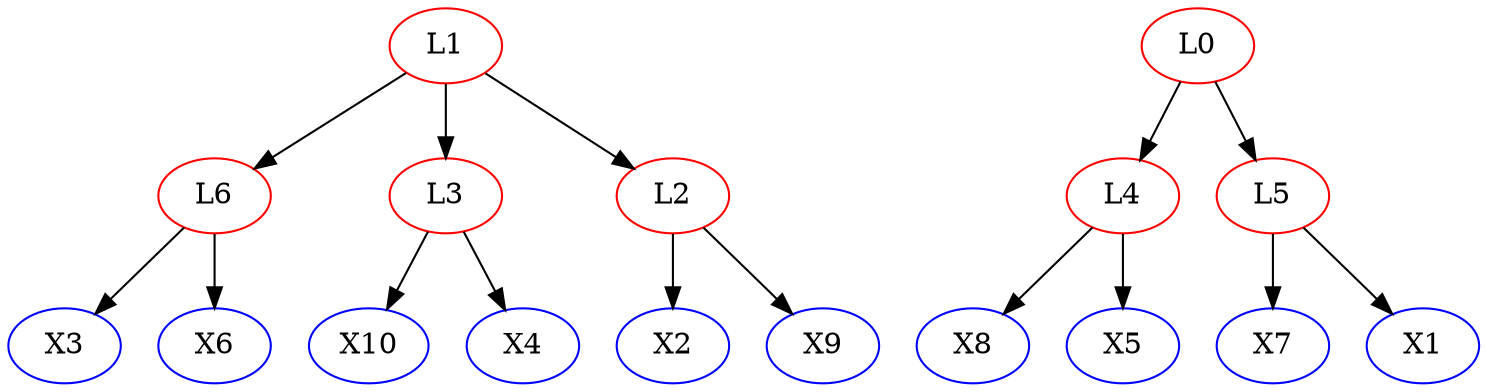 digraph {
L6 [color = red]; X3 [color = blue]; X8 [color = blue]; X5 [color = blue]; X2 [color = blue]; X7 [color = blue]; X6 [color = blue]; X10 [color = blue]; X9 [color = blue]; L4 [color = red]; L3 [color = red]; X1 [color = blue]; L1 [color = red]; L2 [color = red]; L5 [color = red]; L0 [color = red]; X4 [color = blue]; 
subgraph Undirected {
edge [dir=none, color=black]
}

subgraph Directed {
edge [color=black]
L4 -> X5
L2 -> X9
L3 -> X4
L5 -> X1
L2 -> X2
L3 -> X10
L6 -> X6
L4 -> X8
L0 -> L5
L5 -> X7
L1 -> L3
L6 -> X3
L1 -> L6
L1 -> L2
L0 -> L4
}

}
